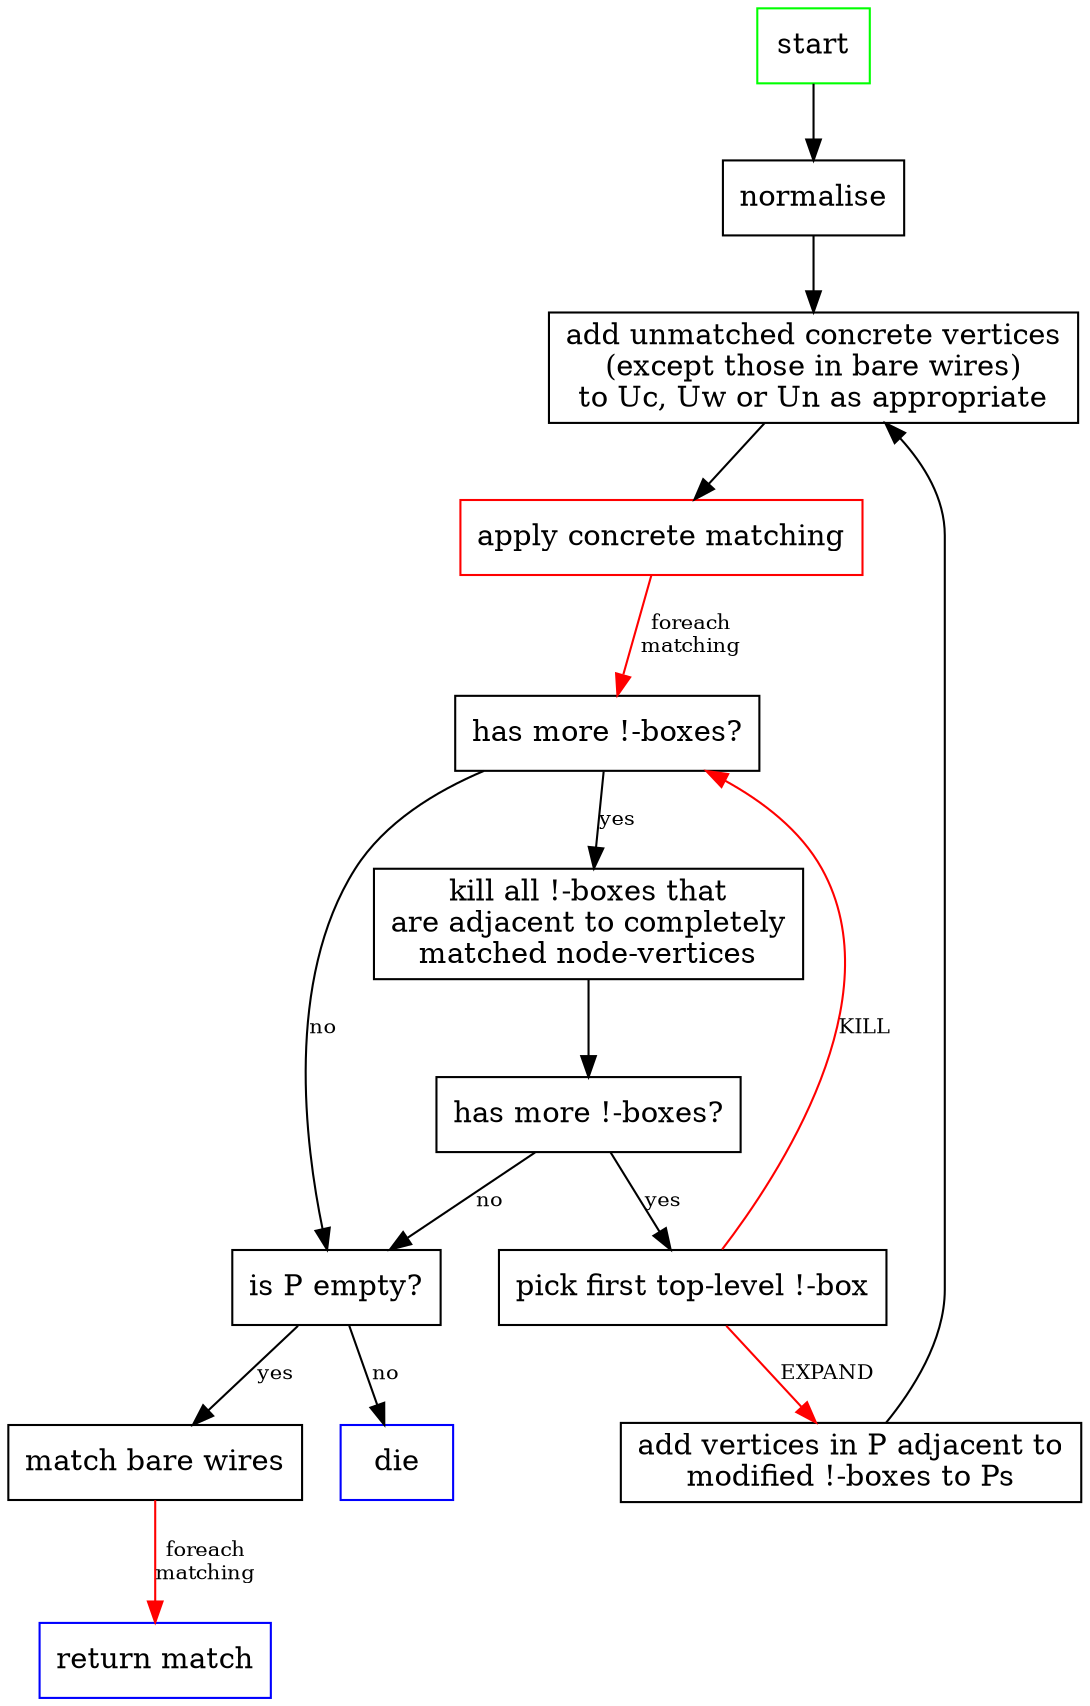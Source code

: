 digraph {
    node [shape=box]
    edge [fontsize=10]
    
    start [color=green]
    normalise [label="normalise"]
    addunmatched [label="add unmatched concrete vertices\n(except those in bare wires)\nto Uc, Uw or Un as appropriate"]
    match [label="apply concrete matching",color=red]
    morebang [label="has more !-boxes?"]
    morebang1 [label="has more !-boxes?"]
    pickbang [label="pick first top-level !-box"]
    schedule [label="add vertices in P adjacent to\nmodified !-boxes to Ps"]
    killcomplete [label="kill all !-boxes that\nare adjacent to completely\nmatched node-vertices"]
    nopartial [label="is P empty?"]
    die [label=die,color=blue]
    emptywires [label="match bare wires"]
    done [label="return match",color=blue]
    
    start -> normalise -> addunmatched -> match
    match -> morebang [label="foreach\nmatching",color=red]
    morebang -> killcomplete [label=yes]
    killcomplete -> morebang1
    morebang1 -> pickbang [label=yes]
    morebang1 -> nopartial [label=no]
    pickbang -> schedule [label="EXPAND",color=red]
    pickbang -> morebang [label="KILL",color=red]
    schedule -> addunmatched
    morebang -> nopartial [label=no]
    nopartial -> emptywires [label=yes]
    nopartial -> die [label=no]
    emptywires -> done [label="foreach\nmatching",color=red]
}
